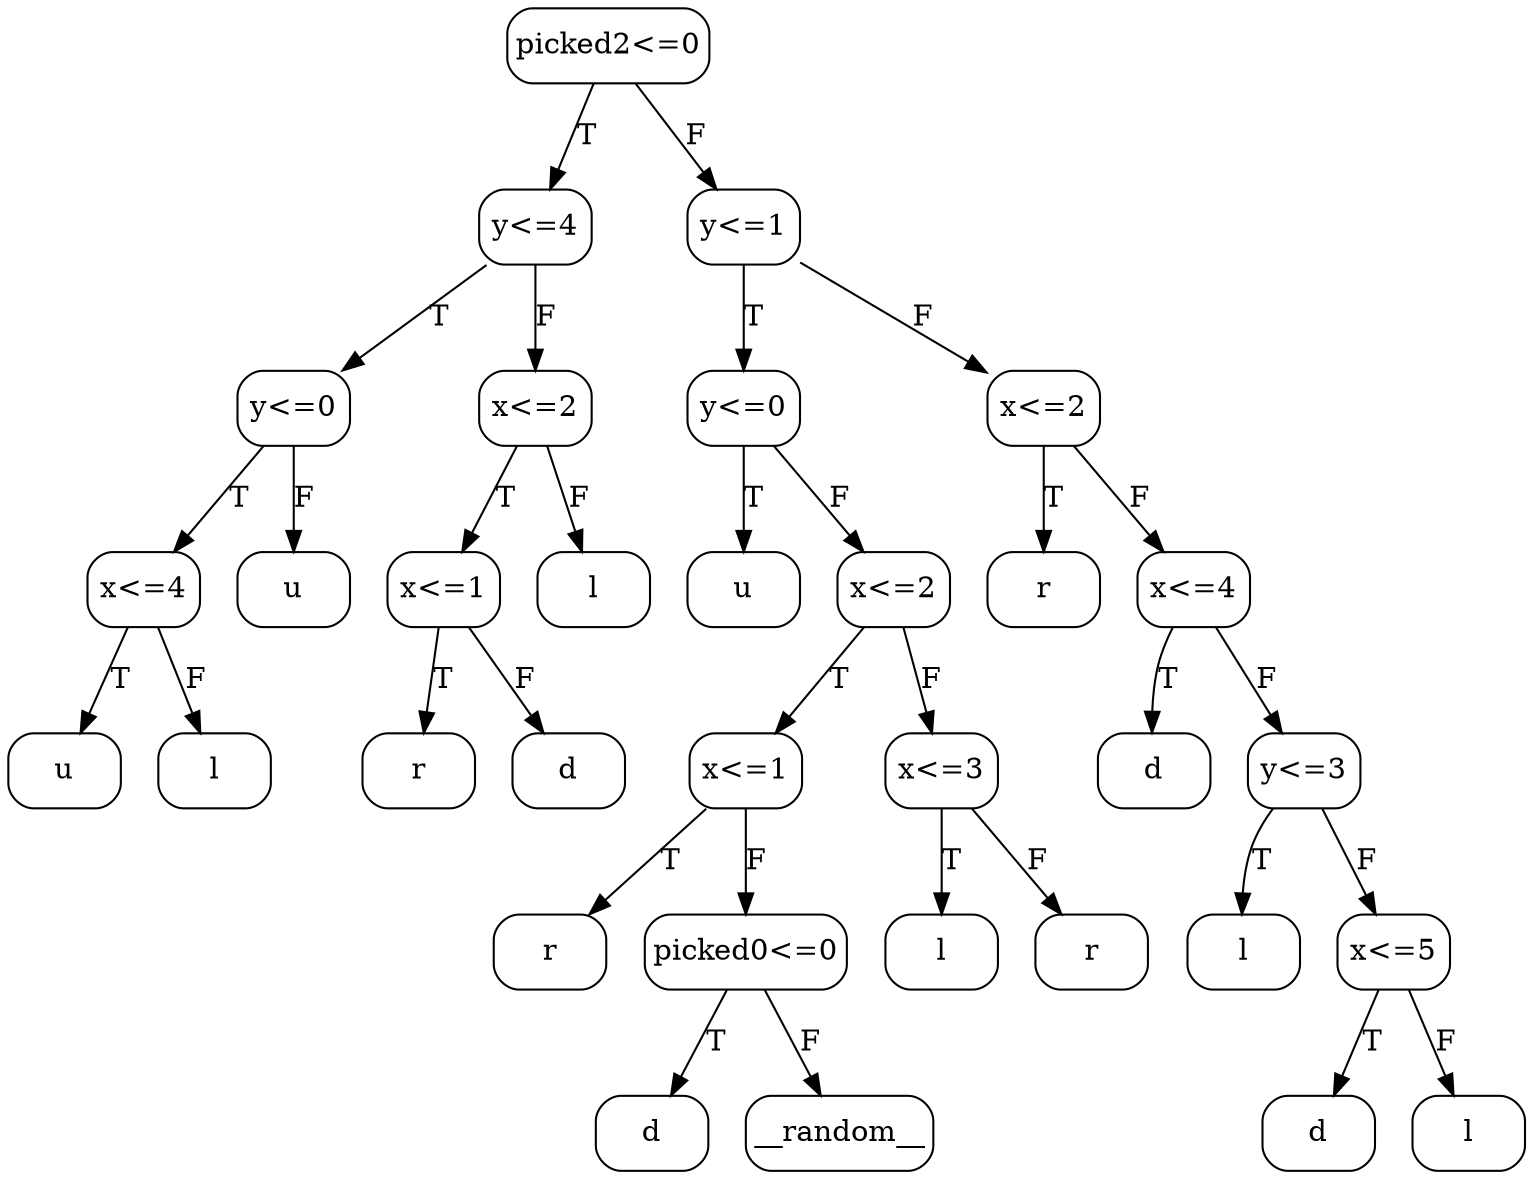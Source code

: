 // decision tree
digraph {
	6 [label=u margin="0.05,0.05" shape=box style=rounded]
	7 [label=l margin="0.05,0.05" shape=box style=rounded]
	4 [label="x<=4" margin="0.05,0.05" shape=box style=rounded]
	4 -> 6 [label=T]
	4 -> 7 [label=F]
	11 [label=u margin="0.05,0.05" shape=box style=rounded]
	2 [label="y<=0" margin="0.05,0.05" shape=box style=rounded]
	2 -> 4 [label=T]
	2 -> 11 [label=F]
	35 [label=r margin="0.05,0.05" shape=box style=rounded]
	42 [label=d margin="0.05,0.05" shape=box style=rounded]
	34 [label="x<=1" margin="0.05,0.05" shape=box style=rounded]
	34 -> 35 [label=T]
	34 -> 42 [label=F]
	49 [label=l margin="0.05,0.05" shape=box style=rounded]
	33 [label="x<=2" margin="0.05,0.05" shape=box style=rounded]
	33 -> 34 [label=T]
	33 -> 49 [label=F]
	1 [label="y<=4" margin="0.05,0.05" shape=box style=rounded]
	1 -> 2 [label=T]
	1 -> 33 [label=F]
	66 [label=u margin="0.05,0.05" shape=box style=rounded]
	83 [label=r margin="0.05,0.05" shape=box style=rounded]
	87 [label=d margin="0.05,0.05" shape=box style=rounded]
	88 [label=__random__ margin="0.05,0.05" shape=box style=rounded]
	86 [label="picked0<=0" margin="0.05,0.05" shape=box style=rounded]
	86 -> 87 [label=T]
	86 -> 88 [label=F]
	82 [label="x<=1" margin="0.05,0.05" shape=box style=rounded]
	82 -> 83 [label=T]
	82 -> 86 [label=F]
	90 [label=l margin="0.05,0.05" shape=box style=rounded]
	93 [label=r margin="0.05,0.05" shape=box style=rounded]
	89 [label="x<=3" margin="0.05,0.05" shape=box style=rounded]
	89 -> 90 [label=T]
	89 -> 93 [label=F]
	81 [label="x<=2" margin="0.05,0.05" shape=box style=rounded]
	81 -> 82 [label=T]
	81 -> 89 [label=F]
	65 [label="y<=0" margin="0.05,0.05" shape=box style=rounded]
	65 -> 66 [label=T]
	65 -> 81 [label=F]
	97 [label=r margin="0.05,0.05" shape=box style=rounded]
	113 [label=d margin="0.05,0.05" shape=box style=rounded]
	121 [label=l margin="0.05,0.05" shape=box style=rounded]
	125 [label=d margin="0.05,0.05" shape=box style=rounded]
	126 [label=l margin="0.05,0.05" shape=box style=rounded]
	124 [label="x<=5" margin="0.05,0.05" shape=box style=rounded]
	124 -> 125 [label=T]
	124 -> 126 [label=F]
	120 [label="y<=3" margin="0.05,0.05" shape=box style=rounded]
	120 -> 121 [label=T]
	120 -> 124 [label=F]
	112 [label="x<=4" margin="0.05,0.05" shape=box style=rounded]
	112 -> 113 [label=T]
	112 -> 120 [label=F]
	96 [label="x<=2" margin="0.05,0.05" shape=box style=rounded]
	96 -> 97 [label=T]
	96 -> 112 [label=F]
	64 [label="y<=1" margin="0.05,0.05" shape=box style=rounded]
	64 -> 65 [label=T]
	64 -> 96 [label=F]
	0 [label="picked2<=0" margin="0.05,0.05" shape=box style=rounded]
	0 -> 1 [label=T]
	0 -> 64 [label=F]
}
